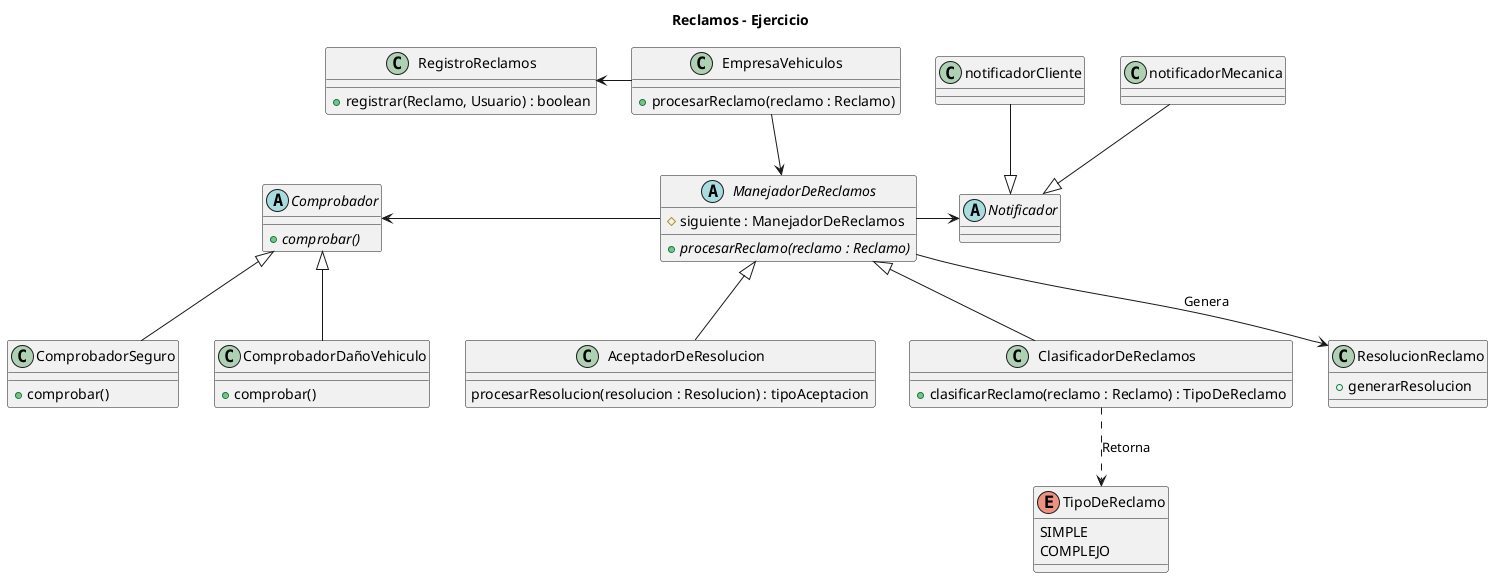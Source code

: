 @startuml Reclamos 
title Reclamos - Ejercicio
class EmpresaVehiculos{
    + procesarReclamo(reclamo : Reclamo)

}

abstract class ManejadorDeReclamos{
    # siguiente : ManejadorDeReclamos
    + {abstract} procesarReclamo(reclamo : Reclamo)
}

class RegistroReclamos{
    + registrar(Reclamo, Usuario) : boolean
}

class ClasificadorDeReclamos{
    + clasificarReclamo(reclamo : Reclamo) : TipoDeReclamo
}

enum TipoDeReclamo{
    SIMPLE
    COMPLEJO
}

abstract class Comprobador{
    + {abstract} comprobar()
}

class ComprobadorSeguro{
    + comprobar()
}
class ComprobadorDañoVehiculo{
    + comprobar()
}

class ResolucionReclamo {
    + generarResolucion
}

class AceptadorDeResolucion{
    procesarResolucion(resolucion : Resolucion) : tipoAceptacion
}
abstract class Notificador{}


class notificadorCliente{}
class notificadorMecanica{}

notificadorCliente --|> Notificador
notificadorMecanica --|> Notificador

ManejadorDeReclamos --> ResolucionReclamo : "Genera"
ComprobadorSeguro --u|> Comprobador
ComprobadorDañoVehiculo --u|> Comprobador
AceptadorDeResolucion --u|> ManejadorDeReclamos 
EmpresaVehiculos --L> RegistroReclamos
EmpresaVehiculos --> ManejadorDeReclamos
ManejadorDeReclamos --L> Comprobador
ClasificadorDeReclamos ..> TipoDeReclamo : "Retorna"
ClasificadorDeReclamos --u|> ManejadorDeReclamos
ManejadorDeReclamos --R> Notificador
@enduml